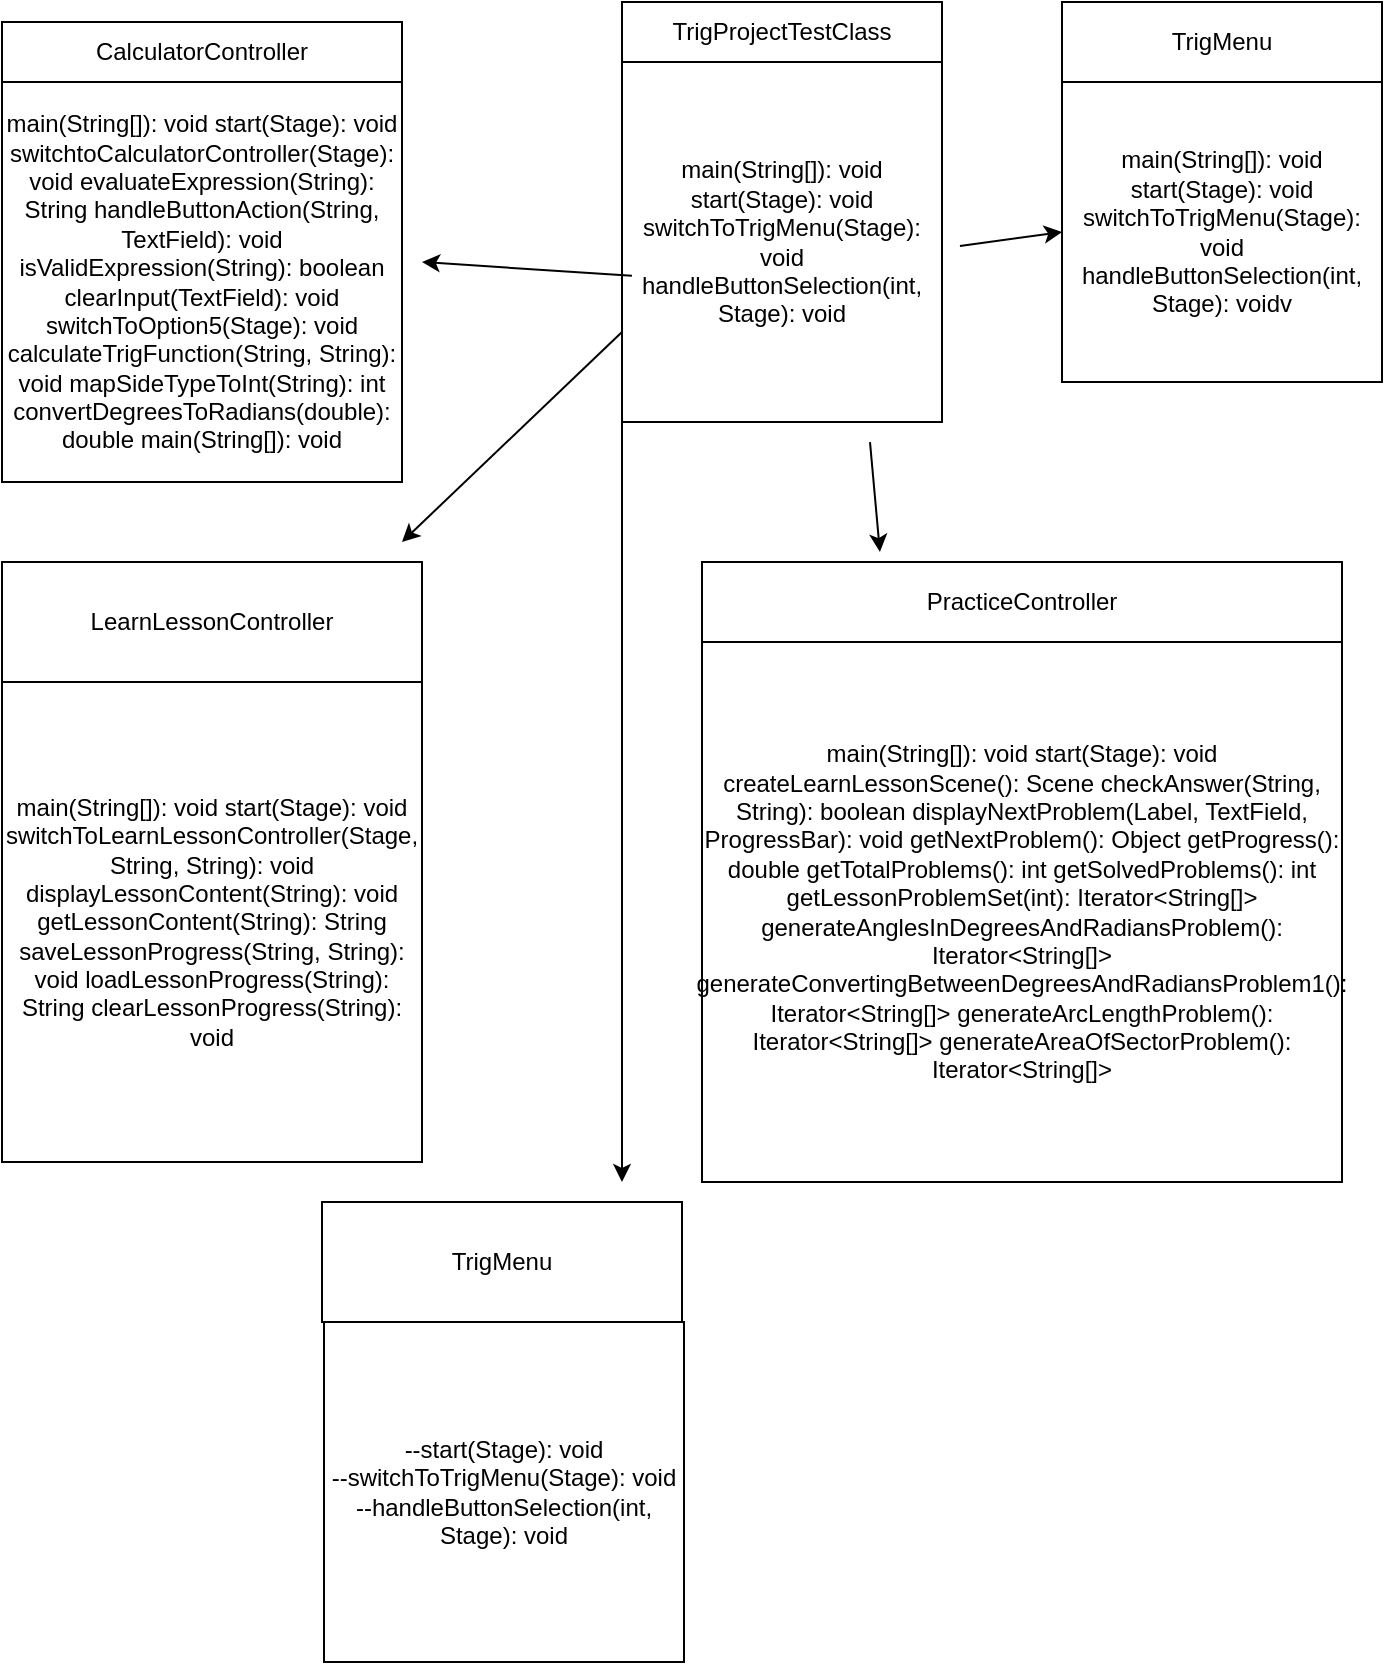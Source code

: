 <mxfile version="22.1.2" type="device">
  <diagram id="C5RBs43oDa-KdzZeNtuy" name="Page-1">
    <mxGraphModel dx="797" dy="722" grid="1" gridSize="10" guides="1" tooltips="1" connect="1" arrows="1" fold="1" page="1" pageScale="1" pageWidth="827" pageHeight="1169" math="0" shadow="0">
      <root>
        <mxCell id="WIyWlLk6GJQsqaUBKTNV-0" />
        <mxCell id="WIyWlLk6GJQsqaUBKTNV-1" parent="WIyWlLk6GJQsqaUBKTNV-0" />
        <mxCell id="Fr4rMvvucwwGDyeQmYoK-4" value="main(String[]): void start(Stage): void switchToTrigMenu(Stage): void handleButtonSelection(int, Stage): void" style="whiteSpace=wrap;html=1;" vertex="1" parent="WIyWlLk6GJQsqaUBKTNV-1">
          <mxGeometry x="360" y="150" width="160" height="180" as="geometry" />
        </mxCell>
        <mxCell id="Fr4rMvvucwwGDyeQmYoK-6" value="TrigProjectTestClass" style="rounded=0;whiteSpace=wrap;html=1;" vertex="1" parent="WIyWlLk6GJQsqaUBKTNV-1">
          <mxGeometry x="360" y="120" width="160" height="30" as="geometry" />
        </mxCell>
        <mxCell id="Fr4rMvvucwwGDyeQmYoK-8" value="TrigMenu" style="rounded=0;whiteSpace=wrap;html=1;" vertex="1" parent="WIyWlLk6GJQsqaUBKTNV-1">
          <mxGeometry x="580" y="120" width="160" height="40" as="geometry" />
        </mxCell>
        <mxCell id="Fr4rMvvucwwGDyeQmYoK-9" value="main(String[]): void start(Stage): void switchToTrigMenu(Stage): void handleButtonSelection(int, Stage): voidv" style="rounded=0;whiteSpace=wrap;html=1;" vertex="1" parent="WIyWlLk6GJQsqaUBKTNV-1">
          <mxGeometry x="580" y="160" width="160" height="150" as="geometry" />
        </mxCell>
        <mxCell id="Fr4rMvvucwwGDyeQmYoK-11" value="" style="rounded=0;whiteSpace=wrap;html=1;" vertex="1" parent="WIyWlLk6GJQsqaUBKTNV-1">
          <mxGeometry x="600" y="440" width="120" height="60" as="geometry" />
        </mxCell>
        <mxCell id="Fr4rMvvucwwGDyeQmYoK-12" value="main(String[]): void start(Stage): void createLearnLessonScene(): Scene checkAnswer(String, String): boolean displayNextProblem(Label, TextField, ProgressBar): void getNextProblem(): Object getProgress(): double getTotalProblems(): int getSolvedProblems(): int getLessonProblemSet(int): Iterator&amp;lt;String[]&amp;gt; generateAnglesInDegreesAndRadiansProblem(): Iterator&amp;lt;String[]&amp;gt; generateConvertingBetweenDegreesAndRadiansProblem1(): Iterator&amp;lt;String[]&amp;gt; generateArcLengthProblem(): Iterator&amp;lt;String[]&amp;gt; generateAreaOfSectorProblem(): Iterator&amp;lt;String[]&amp;gt;" style="rounded=0;whiteSpace=wrap;html=1;" vertex="1" parent="WIyWlLk6GJQsqaUBKTNV-1">
          <mxGeometry x="400" y="440" width="320" height="270" as="geometry" />
        </mxCell>
        <mxCell id="Fr4rMvvucwwGDyeQmYoK-13" value="PracticeController" style="rounded=0;whiteSpace=wrap;html=1;" vertex="1" parent="WIyWlLk6GJQsqaUBKTNV-1">
          <mxGeometry x="400" y="400" width="320" height="40" as="geometry" />
        </mxCell>
        <mxCell id="Fr4rMvvucwwGDyeQmYoK-15" value="LearnLessonController" style="rounded=0;whiteSpace=wrap;html=1;" vertex="1" parent="WIyWlLk6GJQsqaUBKTNV-1">
          <mxGeometry x="50" y="400" width="210" height="60" as="geometry" />
        </mxCell>
        <mxCell id="Fr4rMvvucwwGDyeQmYoK-16" value="main(String[]): void start(Stage): void switchToLearnLessonController(Stage, String, String): void displayLessonContent(String): void getLessonContent(String): String saveLessonProgress(String, String): void loadLessonProgress(String): String clearLessonProgress(String): void" style="rounded=0;whiteSpace=wrap;html=1;" vertex="1" parent="WIyWlLk6GJQsqaUBKTNV-1">
          <mxGeometry x="50" y="460" width="210" height="240" as="geometry" />
        </mxCell>
        <mxCell id="Fr4rMvvucwwGDyeQmYoK-17" value="main(String[]): void start(Stage): void switchtoCalculatorController(Stage): void evaluateExpression(String): String handleButtonAction(String, TextField): void isValidExpression(String): boolean clearInput(TextField): void&lt;br&gt;switchToOption5(Stage): void calculateTrigFunction(String, String): void mapSideTypeToInt(String): int convertDegreesToRadians(double): double main(String[]): void" style="rounded=0;whiteSpace=wrap;html=1;" vertex="1" parent="WIyWlLk6GJQsqaUBKTNV-1">
          <mxGeometry x="50" y="160" width="200" height="200" as="geometry" />
        </mxCell>
        <mxCell id="Fr4rMvvucwwGDyeQmYoK-18" value="CalculatorController" style="rounded=0;whiteSpace=wrap;html=1;" vertex="1" parent="WIyWlLk6GJQsqaUBKTNV-1">
          <mxGeometry x="50" y="130" width="200" height="30" as="geometry" />
        </mxCell>
        <mxCell id="Fr4rMvvucwwGDyeQmYoK-20" value="TrigMenu" style="rounded=0;whiteSpace=wrap;html=1;" vertex="1" parent="WIyWlLk6GJQsqaUBKTNV-1">
          <mxGeometry x="210" y="720" width="180" height="60" as="geometry" />
        </mxCell>
        <mxCell id="Fr4rMvvucwwGDyeQmYoK-21" value="--start(Stage): void&lt;br&gt;--switchToTrigMenu(Stage): void&lt;br&gt;--handleButtonSelection(int, Stage): void" style="rounded=0;whiteSpace=wrap;html=1;" vertex="1" parent="WIyWlLk6GJQsqaUBKTNV-1">
          <mxGeometry x="211" y="780" width="180" height="170" as="geometry" />
        </mxCell>
        <mxCell id="Fr4rMvvucwwGDyeQmYoK-23" value="" style="endArrow=classic;html=1;rounded=0;exitX=0.031;exitY=0.594;exitDx=0;exitDy=0;exitPerimeter=0;" edge="1" parent="WIyWlLk6GJQsqaUBKTNV-1" source="Fr4rMvvucwwGDyeQmYoK-4">
          <mxGeometry width="50" height="50" relative="1" as="geometry">
            <mxPoint x="260" y="370" as="sourcePoint" />
            <mxPoint x="260" y="250" as="targetPoint" />
          </mxGeometry>
        </mxCell>
        <mxCell id="Fr4rMvvucwwGDyeQmYoK-24" value="" style="endArrow=classic;html=1;rounded=0;exitX=1.056;exitY=0.511;exitDx=0;exitDy=0;exitPerimeter=0;entryX=0;entryY=0.5;entryDx=0;entryDy=0;" edge="1" parent="WIyWlLk6GJQsqaUBKTNV-1" source="Fr4rMvvucwwGDyeQmYoK-4" target="Fr4rMvvucwwGDyeQmYoK-9">
          <mxGeometry width="50" height="50" relative="1" as="geometry">
            <mxPoint x="375" y="267" as="sourcePoint" />
            <mxPoint x="270" y="260" as="targetPoint" />
          </mxGeometry>
        </mxCell>
        <mxCell id="Fr4rMvvucwwGDyeQmYoK-25" value="" style="endArrow=classic;html=1;rounded=0;exitX=0;exitY=1;exitDx=0;exitDy=0;" edge="1" parent="WIyWlLk6GJQsqaUBKTNV-1" source="Fr4rMvvucwwGDyeQmYoK-4">
          <mxGeometry width="50" height="50" relative="1" as="geometry">
            <mxPoint x="404" y="343" as="sourcePoint" />
            <mxPoint x="360" y="710" as="targetPoint" />
          </mxGeometry>
        </mxCell>
        <mxCell id="Fr4rMvvucwwGDyeQmYoK-26" value="" style="endArrow=classic;html=1;rounded=0;exitX=0.775;exitY=1.056;exitDx=0;exitDy=0;exitPerimeter=0;entryX=0.278;entryY=-0.125;entryDx=0;entryDy=0;entryPerimeter=0;" edge="1" parent="WIyWlLk6GJQsqaUBKTNV-1" source="Fr4rMvvucwwGDyeQmYoK-4" target="Fr4rMvvucwwGDyeQmYoK-13">
          <mxGeometry width="50" height="50" relative="1" as="geometry">
            <mxPoint x="539" y="252" as="sourcePoint" />
            <mxPoint x="590" y="245" as="targetPoint" />
          </mxGeometry>
        </mxCell>
        <mxCell id="Fr4rMvvucwwGDyeQmYoK-27" value="" style="endArrow=classic;html=1;rounded=0;exitX=0;exitY=0.75;exitDx=0;exitDy=0;" edge="1" parent="WIyWlLk6GJQsqaUBKTNV-1" source="Fr4rMvvucwwGDyeQmYoK-4">
          <mxGeometry width="50" height="50" relative="1" as="geometry">
            <mxPoint x="375" y="267" as="sourcePoint" />
            <mxPoint x="250" y="390" as="targetPoint" />
          </mxGeometry>
        </mxCell>
      </root>
    </mxGraphModel>
  </diagram>
</mxfile>
